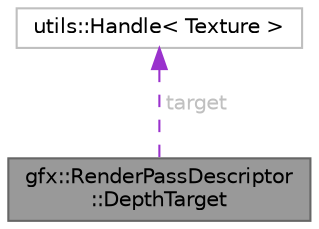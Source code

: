 digraph "gfx::RenderPassDescriptor::DepthTarget"
{
 // LATEX_PDF_SIZE
  bgcolor="transparent";
  edge [fontname=Helvetica,fontsize=10,labelfontname=Helvetica,labelfontsize=10];
  node [fontname=Helvetica,fontsize=10,shape=box,height=0.2,width=0.4];
  Node1 [id="Node000001",label="gfx::RenderPassDescriptor\l::DepthTarget",height=0.2,width=0.4,color="gray40", fillcolor="grey60", style="filled", fontcolor="black",tooltip="Represents a depth/stencil target attachment."];
  Node2 -> Node1 [id="edge1_Node000001_Node000002",dir="back",color="darkorchid3",style="dashed",tooltip=" ",label=<<TABLE CELLBORDER="0" BORDER="0"><TR><TD VALIGN="top" ALIGN="LEFT" CELLPADDING="1" CELLSPACING="0">target</TD></TR>
</TABLE>> ,fontcolor="grey" ];
  Node2 [id="Node000002",label="utils::Handle\< Texture \>",height=0.2,width=0.4,color="grey75", fillcolor="white", style="filled",URL="$classutils_1_1_handle.html",tooltip=" "];
}
